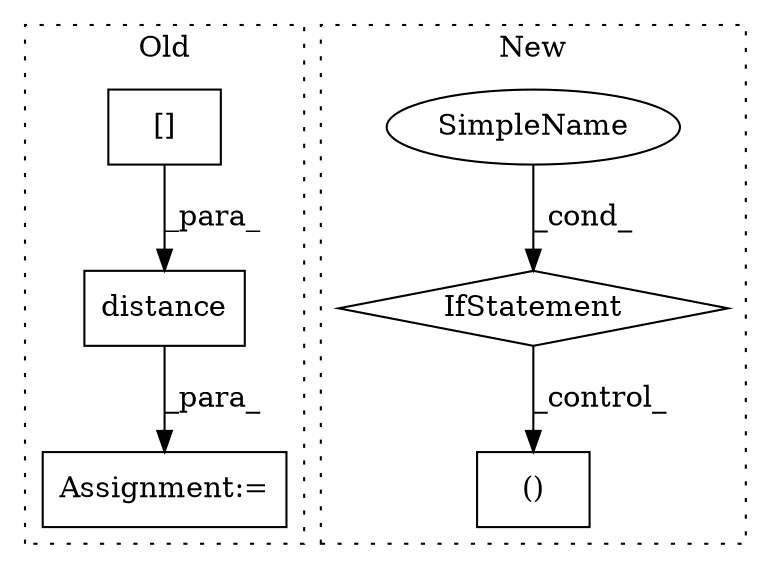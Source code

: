 digraph G {
subgraph cluster0 {
1 [label="distance" a="32" s="2803,2819" l="9,1" shape="box"];
3 [label="Assignment:=" a="7" s="2760" l="17" shape="box"];
6 [label="[]" a="2" s="2812,2818" l="5,1" shape="box"];
label = "Old";
style="dotted";
}
subgraph cluster1 {
2 [label="()" a="106" s="2816" l="56" shape="box"];
4 [label="IfStatement" a="25" s="2943" l="28" shape="diamond"];
5 [label="SimpleName" a="42" s="2966" l="5" shape="ellipse"];
label = "New";
style="dotted";
}
1 -> 3 [label="_para_"];
4 -> 2 [label="_control_"];
5 -> 4 [label="_cond_"];
6 -> 1 [label="_para_"];
}